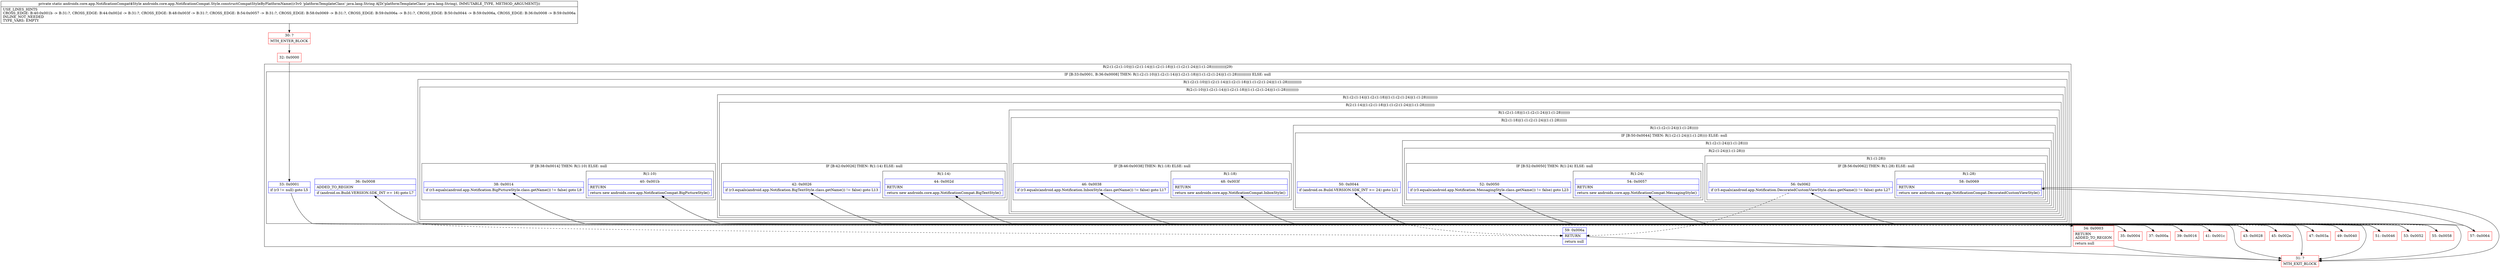 digraph "CFG forandroidx.core.app.NotificationCompat.Style.constructCompatStyleByPlatformName(Ljava\/lang\/String;)Landroidx\/core\/app\/NotificationCompat$Style;" {
subgraph cluster_Region_988958123 {
label = "R(2:(1:(2:(1:10)|(1:(2:(1:14)|(1:(2:(1:18)|(1:(1:(2:(1:24)|(1:(1:28)))))))))))|29)";
node [shape=record,color=blue];
subgraph cluster_IfRegion_1979496796 {
label = "IF [B:33:0x0001, B:36:0x0008] THEN: R(1:(2:(1:10)|(1:(2:(1:14)|(1:(2:(1:18)|(1:(1:(2:(1:24)|(1:(1:28))))))))))) ELSE: null";
node [shape=record,color=blue];
Node_33 [shape=record,label="{33\:\ 0x0001|if (r3 != null) goto L5\l}"];
Node_36 [shape=record,label="{36\:\ 0x0008|ADDED_TO_REGION\l|if (android.os.Build.VERSION.SDK_INT \>= 16) goto L7\l}"];
subgraph cluster_Region_319290077 {
label = "R(1:(2:(1:10)|(1:(2:(1:14)|(1:(2:(1:18)|(1:(1:(2:(1:24)|(1:(1:28)))))))))))";
node [shape=record,color=blue];
subgraph cluster_Region_896485053 {
label = "R(2:(1:10)|(1:(2:(1:14)|(1:(2:(1:18)|(1:(1:(2:(1:24)|(1:(1:28))))))))))";
node [shape=record,color=blue];
subgraph cluster_IfRegion_500746926 {
label = "IF [B:38:0x0014] THEN: R(1:10) ELSE: null";
node [shape=record,color=blue];
Node_38 [shape=record,label="{38\:\ 0x0014|if (r3.equals(android.app.Notification.BigPictureStyle.class.getName()) != false) goto L9\l}"];
subgraph cluster_Region_226403856 {
label = "R(1:10)";
node [shape=record,color=blue];
Node_40 [shape=record,label="{40\:\ 0x001b|RETURN\l|return new androidx.core.app.NotificationCompat.BigPictureStyle()\l}"];
}
}
subgraph cluster_Region_553874544 {
label = "R(1:(2:(1:14)|(1:(2:(1:18)|(1:(1:(2:(1:24)|(1:(1:28)))))))))";
node [shape=record,color=blue];
subgraph cluster_Region_1846969411 {
label = "R(2:(1:14)|(1:(2:(1:18)|(1:(1:(2:(1:24)|(1:(1:28))))))))";
node [shape=record,color=blue];
subgraph cluster_IfRegion_893435541 {
label = "IF [B:42:0x0026] THEN: R(1:14) ELSE: null";
node [shape=record,color=blue];
Node_42 [shape=record,label="{42\:\ 0x0026|if (r3.equals(android.app.Notification.BigTextStyle.class.getName()) != false) goto L13\l}"];
subgraph cluster_Region_1299628043 {
label = "R(1:14)";
node [shape=record,color=blue];
Node_44 [shape=record,label="{44\:\ 0x002d|RETURN\l|return new androidx.core.app.NotificationCompat.BigTextStyle()\l}"];
}
}
subgraph cluster_Region_2011991329 {
label = "R(1:(2:(1:18)|(1:(1:(2:(1:24)|(1:(1:28)))))))";
node [shape=record,color=blue];
subgraph cluster_Region_755120899 {
label = "R(2:(1:18)|(1:(1:(2:(1:24)|(1:(1:28))))))";
node [shape=record,color=blue];
subgraph cluster_IfRegion_486972448 {
label = "IF [B:46:0x0038] THEN: R(1:18) ELSE: null";
node [shape=record,color=blue];
Node_46 [shape=record,label="{46\:\ 0x0038|if (r3.equals(android.app.Notification.InboxStyle.class.getName()) != false) goto L17\l}"];
subgraph cluster_Region_1712021779 {
label = "R(1:18)";
node [shape=record,color=blue];
Node_48 [shape=record,label="{48\:\ 0x003f|RETURN\l|return new androidx.core.app.NotificationCompat.InboxStyle()\l}"];
}
}
subgraph cluster_Region_1964866934 {
label = "R(1:(1:(2:(1:24)|(1:(1:28)))))";
node [shape=record,color=blue];
subgraph cluster_IfRegion_1241221877 {
label = "IF [B:50:0x0044] THEN: R(1:(2:(1:24)|(1:(1:28)))) ELSE: null";
node [shape=record,color=blue];
Node_50 [shape=record,label="{50\:\ 0x0044|if (android.os.Build.VERSION.SDK_INT \>= 24) goto L21\l}"];
subgraph cluster_Region_1622538358 {
label = "R(1:(2:(1:24)|(1:(1:28))))";
node [shape=record,color=blue];
subgraph cluster_Region_1561009802 {
label = "R(2:(1:24)|(1:(1:28)))";
node [shape=record,color=blue];
subgraph cluster_IfRegion_1130573456 {
label = "IF [B:52:0x0050] THEN: R(1:24) ELSE: null";
node [shape=record,color=blue];
Node_52 [shape=record,label="{52\:\ 0x0050|if (r3.equals(android.app.Notification.MessagingStyle.class.getName()) != false) goto L23\l}"];
subgraph cluster_Region_1448785963 {
label = "R(1:24)";
node [shape=record,color=blue];
Node_54 [shape=record,label="{54\:\ 0x0057|RETURN\l|return new androidx.core.app.NotificationCompat.MessagingStyle()\l}"];
}
}
subgraph cluster_Region_425954526 {
label = "R(1:(1:28))";
node [shape=record,color=blue];
subgraph cluster_IfRegion_479804982 {
label = "IF [B:56:0x0062] THEN: R(1:28) ELSE: null";
node [shape=record,color=blue];
Node_56 [shape=record,label="{56\:\ 0x0062|if (r3.equals(android.app.Notification.DecoratedCustomViewStyle.class.getName()) != false) goto L27\l}"];
subgraph cluster_Region_1179944091 {
label = "R(1:28)";
node [shape=record,color=blue];
Node_58 [shape=record,label="{58\:\ 0x0069|RETURN\l|return new androidx.core.app.NotificationCompat.DecoratedCustomViewStyle()\l}"];
}
}
}
}
}
}
}
}
}
}
}
}
}
}
Node_59 [shape=record,label="{59\:\ 0x006a|RETURN\l|return null\l}"];
}
Node_30 [shape=record,color=red,label="{30\:\ ?|MTH_ENTER_BLOCK\l}"];
Node_32 [shape=record,color=red,label="{32\:\ 0x0000}"];
Node_34 [shape=record,color=red,label="{34\:\ 0x0003|RETURN\lADDED_TO_REGION\l|return null\l}"];
Node_31 [shape=record,color=red,label="{31\:\ ?|MTH_EXIT_BLOCK\l}"];
Node_35 [shape=record,color=red,label="{35\:\ 0x0004}"];
Node_37 [shape=record,color=red,label="{37\:\ 0x000a}"];
Node_39 [shape=record,color=red,label="{39\:\ 0x0016}"];
Node_41 [shape=record,color=red,label="{41\:\ 0x001c}"];
Node_43 [shape=record,color=red,label="{43\:\ 0x0028}"];
Node_45 [shape=record,color=red,label="{45\:\ 0x002e}"];
Node_47 [shape=record,color=red,label="{47\:\ 0x003a}"];
Node_49 [shape=record,color=red,label="{49\:\ 0x0040}"];
Node_51 [shape=record,color=red,label="{51\:\ 0x0046}"];
Node_53 [shape=record,color=red,label="{53\:\ 0x0052}"];
Node_55 [shape=record,color=red,label="{55\:\ 0x0058}"];
Node_57 [shape=record,color=red,label="{57\:\ 0x0064}"];
MethodNode[shape=record,label="{private static androidx.core.app.NotificationCompat$Style androidx.core.app.NotificationCompat.Style.constructCompatStyleByPlatformName((r3v0 'platformTemplateClass' java.lang.String A[D('platformTemplateClass' java.lang.String), IMMUTABLE_TYPE, METHOD_ARGUMENT]))  | USE_LINES_HINTS\lCROSS_EDGE: B:40:0x001b \-\> B:31:?, CROSS_EDGE: B:44:0x002d \-\> B:31:?, CROSS_EDGE: B:48:0x003f \-\> B:31:?, CROSS_EDGE: B:54:0x0057 \-\> B:31:?, CROSS_EDGE: B:58:0x0069 \-\> B:31:?, CROSS_EDGE: B:59:0x006a \-\> B:31:?, CROSS_EDGE: B:50:0x0044 \-\> B:59:0x006a, CROSS_EDGE: B:36:0x0008 \-\> B:59:0x006a\lINLINE_NOT_NEEDED\lTYPE_VARS: EMPTY\l}"];
MethodNode -> Node_30;Node_33 -> Node_34[style=dashed];
Node_33 -> Node_35;
Node_36 -> Node_37;
Node_36 -> Node_59[style=dashed];
Node_38 -> Node_39;
Node_38 -> Node_41[style=dashed];
Node_40 -> Node_31;
Node_42 -> Node_43;
Node_42 -> Node_45[style=dashed];
Node_44 -> Node_31;
Node_46 -> Node_47;
Node_46 -> Node_49[style=dashed];
Node_48 -> Node_31;
Node_50 -> Node_51;
Node_50 -> Node_59[style=dashed];
Node_52 -> Node_53;
Node_52 -> Node_55[style=dashed];
Node_54 -> Node_31;
Node_56 -> Node_57;
Node_56 -> Node_59[style=dashed];
Node_58 -> Node_31;
Node_59 -> Node_31;
Node_30 -> Node_32;
Node_32 -> Node_33;
Node_34 -> Node_31;
Node_35 -> Node_36;
Node_37 -> Node_38;
Node_39 -> Node_40;
Node_41 -> Node_42;
Node_43 -> Node_44;
Node_45 -> Node_46;
Node_47 -> Node_48;
Node_49 -> Node_50;
Node_51 -> Node_52;
Node_53 -> Node_54;
Node_55 -> Node_56;
Node_57 -> Node_58;
}

